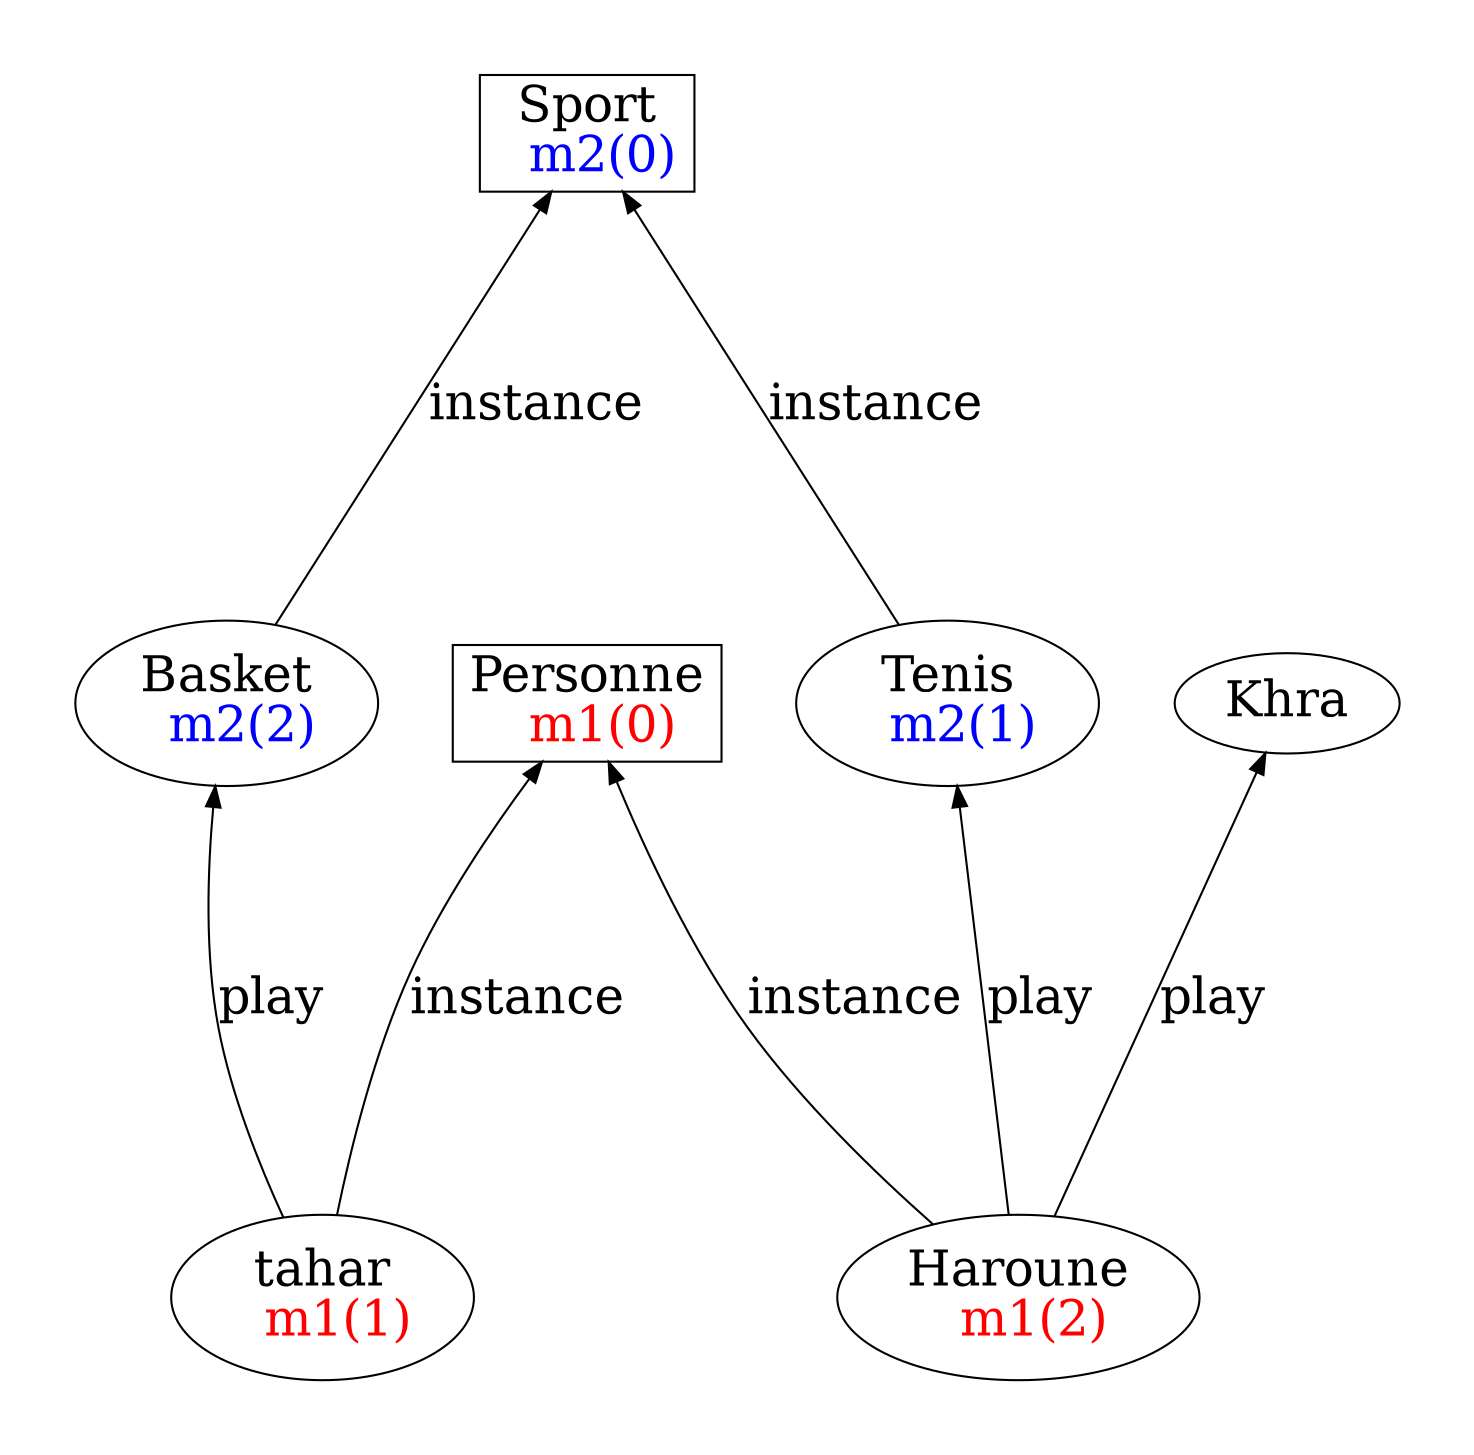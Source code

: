 
digraph {
rankdir=BT
graph [fontsize=24 pad="0.5", nodesep="1", ranksep="2"]
splines=true; esep=1;
edge [fontsize=24]
node [fontsize=24]
ranksep = 2.5
nodesep = .50
Tenis[label=<Tenis<br /> <font color='blue'> m2(1)</font>>];
tahar[label=<tahar<br /> <font color='red'> m1(1)</font>>];
Khra[];
Haroune[label=<Haroune<br /> <font color='red'> m1(2)</font>>];
Basket[label=<Basket<br /> <font color='blue'> m2(2)</font>>];
Sport[label=<Sport<br /> <font color='blue'> m2(0)</font>> shape=rectangle];
Personne[label=<Personne<br /> <font color='red'> m1(0)</font>> shape=rectangle]
tahar -> Personne [label=instance];
tahar -> Basket [label=play];
Haroune -> Khra [label=play];
Haroune -> Tenis [label=play];
Basket -> Sport [label=instance];
Haroune -> Personne [label=instance];
Tenis -> Sport [label=instance]
}
    
